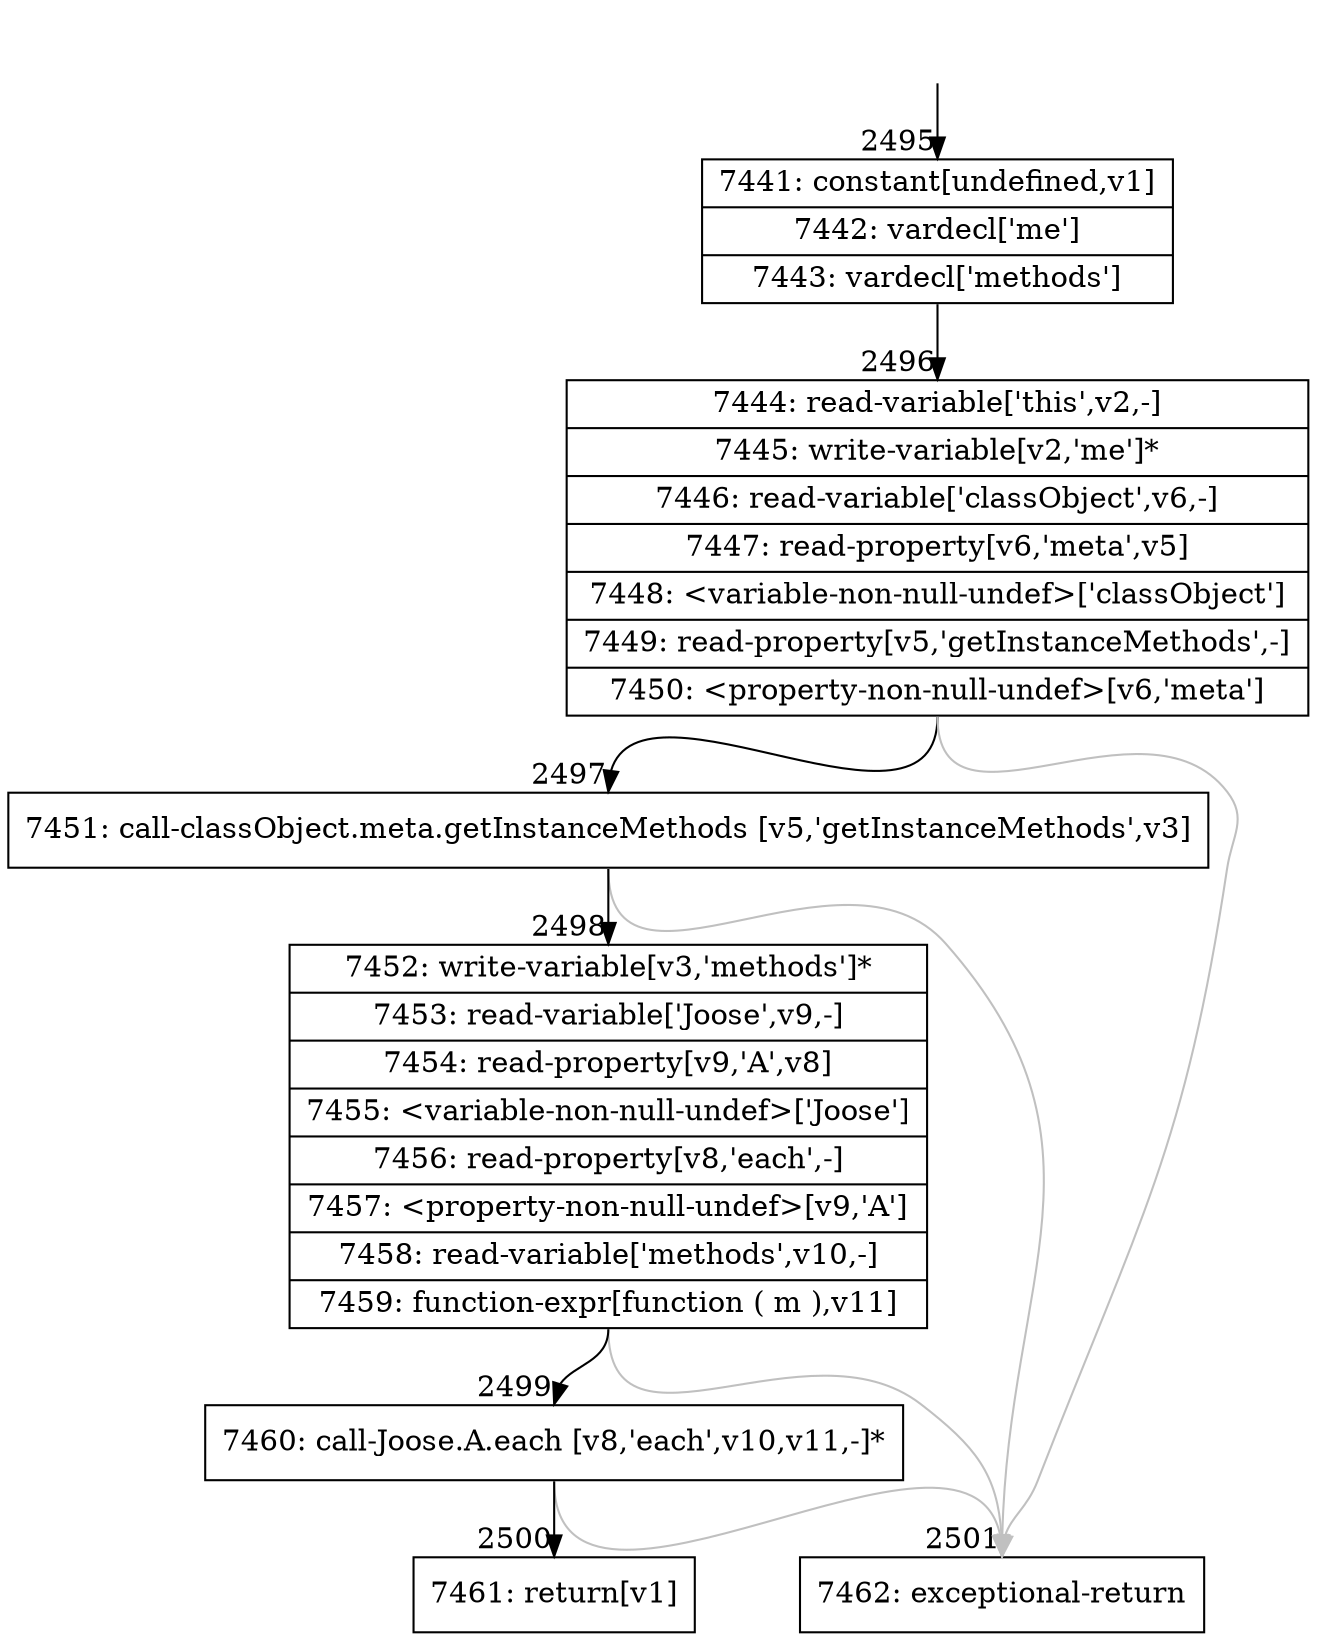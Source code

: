 digraph {
rankdir="TD"
BB_entry272[shape=none,label=""];
BB_entry272 -> BB2495 [tailport=s, headport=n, headlabel="    2495"]
BB2495 [shape=record label="{7441: constant[undefined,v1]|7442: vardecl['me']|7443: vardecl['methods']}" ] 
BB2495 -> BB2496 [tailport=s, headport=n, headlabel="      2496"]
BB2496 [shape=record label="{7444: read-variable['this',v2,-]|7445: write-variable[v2,'me']*|7446: read-variable['classObject',v6,-]|7447: read-property[v6,'meta',v5]|7448: \<variable-non-null-undef\>['classObject']|7449: read-property[v5,'getInstanceMethods',-]|7450: \<property-non-null-undef\>[v6,'meta']}" ] 
BB2496 -> BB2497 [tailport=s, headport=n, headlabel="      2497"]
BB2496 -> BB2501 [tailport=s, headport=n, color=gray, headlabel="      2501"]
BB2497 [shape=record label="{7451: call-classObject.meta.getInstanceMethods [v5,'getInstanceMethods',v3]}" ] 
BB2497 -> BB2498 [tailport=s, headport=n, headlabel="      2498"]
BB2497 -> BB2501 [tailport=s, headport=n, color=gray]
BB2498 [shape=record label="{7452: write-variable[v3,'methods']*|7453: read-variable['Joose',v9,-]|7454: read-property[v9,'A',v8]|7455: \<variable-non-null-undef\>['Joose']|7456: read-property[v8,'each',-]|7457: \<property-non-null-undef\>[v9,'A']|7458: read-variable['methods',v10,-]|7459: function-expr[function ( m ),v11]}" ] 
BB2498 -> BB2499 [tailport=s, headport=n, headlabel="      2499"]
BB2498 -> BB2501 [tailport=s, headport=n, color=gray]
BB2499 [shape=record label="{7460: call-Joose.A.each [v8,'each',v10,v11,-]*}" ] 
BB2499 -> BB2500 [tailport=s, headport=n, headlabel="      2500"]
BB2499 -> BB2501 [tailport=s, headport=n, color=gray]
BB2500 [shape=record label="{7461: return[v1]}" ] 
BB2501 [shape=record label="{7462: exceptional-return}" ] 
//#$~ 2904
}
